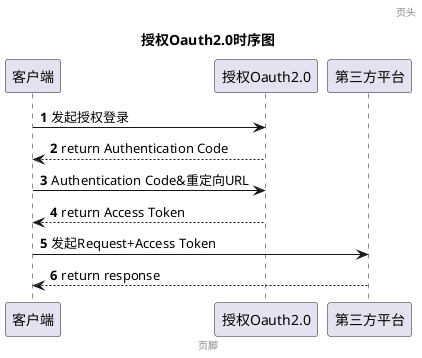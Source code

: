 @startuml
'https://plantuml.com/sequence-diagram
header 页头
title 授权Oauth2.0时序图
footer 页脚
autonumber
客户端 -> 授权Oauth2.0: 发起授权登录
授权Oauth2.0 --> 客户端: return Authentication Code
客户端 -> 授权Oauth2.0: Authentication Code&重定向URL
授权Oauth2.0 --> 客户端: return Access Token

客户端 -> 第三方平台: 发起Request+Access Token
第三方平台 --> 客户端: return response

@enduml